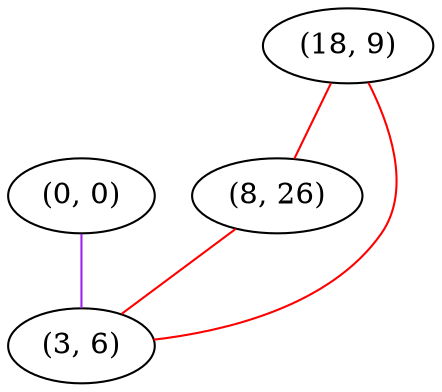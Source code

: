 graph "" {
"(0, 0)";
"(18, 9)";
"(8, 26)";
"(3, 6)";
"(0, 0)" -- "(3, 6)"  [color=purple, key=0, weight=4];
"(18, 9)" -- "(8, 26)"  [color=red, key=0, weight=1];
"(18, 9)" -- "(3, 6)"  [color=red, key=0, weight=1];
"(8, 26)" -- "(3, 6)"  [color=red, key=0, weight=1];
}
